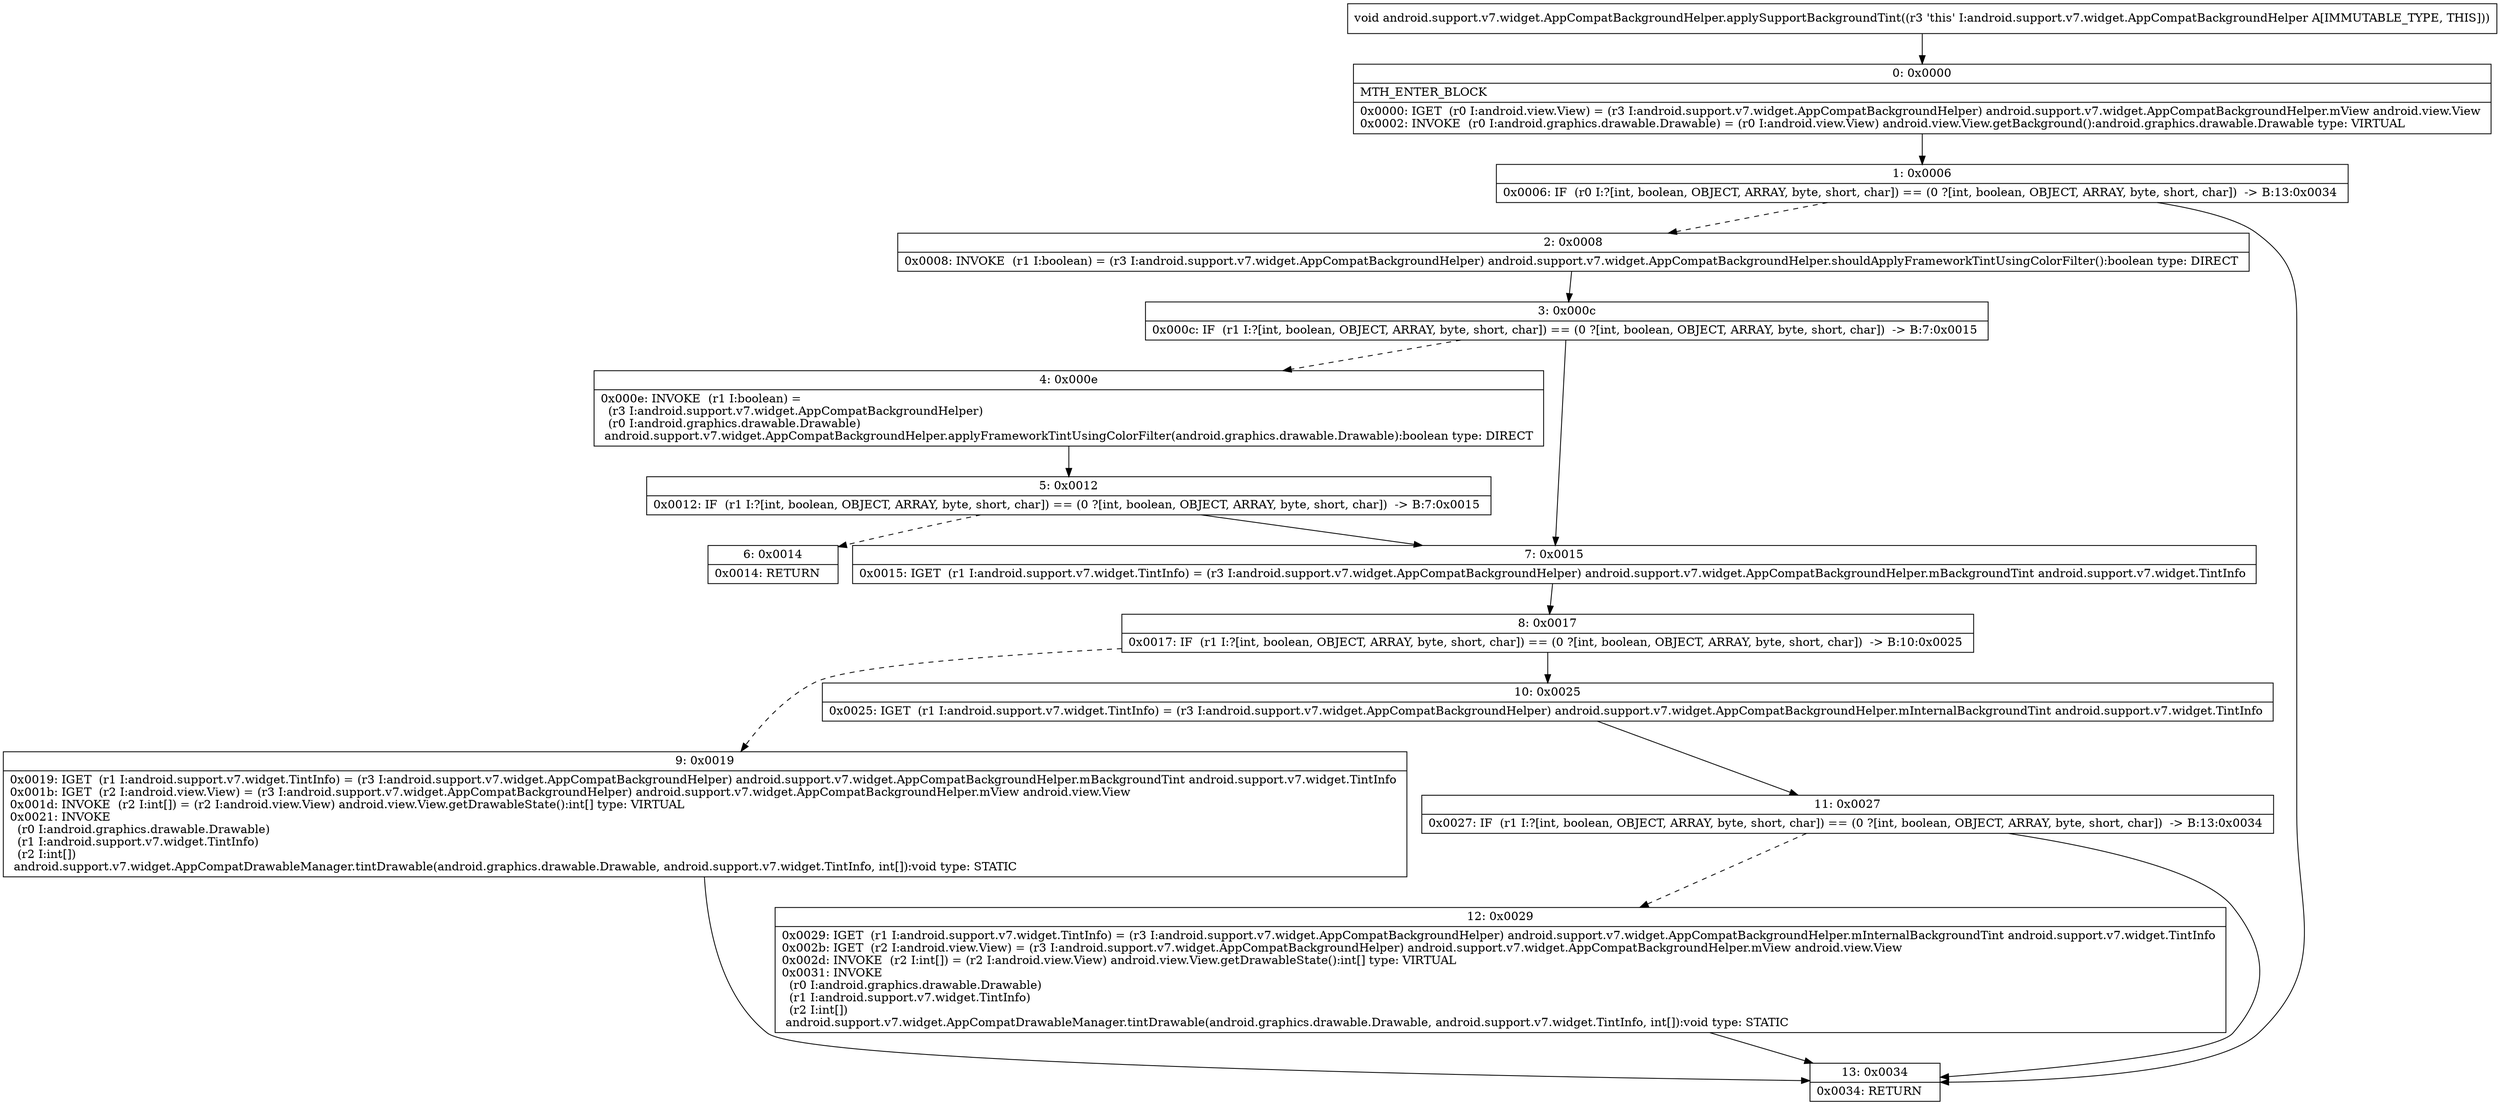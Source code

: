 digraph "CFG forandroid.support.v7.widget.AppCompatBackgroundHelper.applySupportBackgroundTint()V" {
Node_0 [shape=record,label="{0\:\ 0x0000|MTH_ENTER_BLOCK\l|0x0000: IGET  (r0 I:android.view.View) = (r3 I:android.support.v7.widget.AppCompatBackgroundHelper) android.support.v7.widget.AppCompatBackgroundHelper.mView android.view.View \l0x0002: INVOKE  (r0 I:android.graphics.drawable.Drawable) = (r0 I:android.view.View) android.view.View.getBackground():android.graphics.drawable.Drawable type: VIRTUAL \l}"];
Node_1 [shape=record,label="{1\:\ 0x0006|0x0006: IF  (r0 I:?[int, boolean, OBJECT, ARRAY, byte, short, char]) == (0 ?[int, boolean, OBJECT, ARRAY, byte, short, char])  \-\> B:13:0x0034 \l}"];
Node_2 [shape=record,label="{2\:\ 0x0008|0x0008: INVOKE  (r1 I:boolean) = (r3 I:android.support.v7.widget.AppCompatBackgroundHelper) android.support.v7.widget.AppCompatBackgroundHelper.shouldApplyFrameworkTintUsingColorFilter():boolean type: DIRECT \l}"];
Node_3 [shape=record,label="{3\:\ 0x000c|0x000c: IF  (r1 I:?[int, boolean, OBJECT, ARRAY, byte, short, char]) == (0 ?[int, boolean, OBJECT, ARRAY, byte, short, char])  \-\> B:7:0x0015 \l}"];
Node_4 [shape=record,label="{4\:\ 0x000e|0x000e: INVOKE  (r1 I:boolean) = \l  (r3 I:android.support.v7.widget.AppCompatBackgroundHelper)\l  (r0 I:android.graphics.drawable.Drawable)\l android.support.v7.widget.AppCompatBackgroundHelper.applyFrameworkTintUsingColorFilter(android.graphics.drawable.Drawable):boolean type: DIRECT \l}"];
Node_5 [shape=record,label="{5\:\ 0x0012|0x0012: IF  (r1 I:?[int, boolean, OBJECT, ARRAY, byte, short, char]) == (0 ?[int, boolean, OBJECT, ARRAY, byte, short, char])  \-\> B:7:0x0015 \l}"];
Node_6 [shape=record,label="{6\:\ 0x0014|0x0014: RETURN   \l}"];
Node_7 [shape=record,label="{7\:\ 0x0015|0x0015: IGET  (r1 I:android.support.v7.widget.TintInfo) = (r3 I:android.support.v7.widget.AppCompatBackgroundHelper) android.support.v7.widget.AppCompatBackgroundHelper.mBackgroundTint android.support.v7.widget.TintInfo \l}"];
Node_8 [shape=record,label="{8\:\ 0x0017|0x0017: IF  (r1 I:?[int, boolean, OBJECT, ARRAY, byte, short, char]) == (0 ?[int, boolean, OBJECT, ARRAY, byte, short, char])  \-\> B:10:0x0025 \l}"];
Node_9 [shape=record,label="{9\:\ 0x0019|0x0019: IGET  (r1 I:android.support.v7.widget.TintInfo) = (r3 I:android.support.v7.widget.AppCompatBackgroundHelper) android.support.v7.widget.AppCompatBackgroundHelper.mBackgroundTint android.support.v7.widget.TintInfo \l0x001b: IGET  (r2 I:android.view.View) = (r3 I:android.support.v7.widget.AppCompatBackgroundHelper) android.support.v7.widget.AppCompatBackgroundHelper.mView android.view.View \l0x001d: INVOKE  (r2 I:int[]) = (r2 I:android.view.View) android.view.View.getDrawableState():int[] type: VIRTUAL \l0x0021: INVOKE  \l  (r0 I:android.graphics.drawable.Drawable)\l  (r1 I:android.support.v7.widget.TintInfo)\l  (r2 I:int[])\l android.support.v7.widget.AppCompatDrawableManager.tintDrawable(android.graphics.drawable.Drawable, android.support.v7.widget.TintInfo, int[]):void type: STATIC \l}"];
Node_10 [shape=record,label="{10\:\ 0x0025|0x0025: IGET  (r1 I:android.support.v7.widget.TintInfo) = (r3 I:android.support.v7.widget.AppCompatBackgroundHelper) android.support.v7.widget.AppCompatBackgroundHelper.mInternalBackgroundTint android.support.v7.widget.TintInfo \l}"];
Node_11 [shape=record,label="{11\:\ 0x0027|0x0027: IF  (r1 I:?[int, boolean, OBJECT, ARRAY, byte, short, char]) == (0 ?[int, boolean, OBJECT, ARRAY, byte, short, char])  \-\> B:13:0x0034 \l}"];
Node_12 [shape=record,label="{12\:\ 0x0029|0x0029: IGET  (r1 I:android.support.v7.widget.TintInfo) = (r3 I:android.support.v7.widget.AppCompatBackgroundHelper) android.support.v7.widget.AppCompatBackgroundHelper.mInternalBackgroundTint android.support.v7.widget.TintInfo \l0x002b: IGET  (r2 I:android.view.View) = (r3 I:android.support.v7.widget.AppCompatBackgroundHelper) android.support.v7.widget.AppCompatBackgroundHelper.mView android.view.View \l0x002d: INVOKE  (r2 I:int[]) = (r2 I:android.view.View) android.view.View.getDrawableState():int[] type: VIRTUAL \l0x0031: INVOKE  \l  (r0 I:android.graphics.drawable.Drawable)\l  (r1 I:android.support.v7.widget.TintInfo)\l  (r2 I:int[])\l android.support.v7.widget.AppCompatDrawableManager.tintDrawable(android.graphics.drawable.Drawable, android.support.v7.widget.TintInfo, int[]):void type: STATIC \l}"];
Node_13 [shape=record,label="{13\:\ 0x0034|0x0034: RETURN   \l}"];
MethodNode[shape=record,label="{void android.support.v7.widget.AppCompatBackgroundHelper.applySupportBackgroundTint((r3 'this' I:android.support.v7.widget.AppCompatBackgroundHelper A[IMMUTABLE_TYPE, THIS])) }"];
MethodNode -> Node_0;
Node_0 -> Node_1;
Node_1 -> Node_2[style=dashed];
Node_1 -> Node_13;
Node_2 -> Node_3;
Node_3 -> Node_4[style=dashed];
Node_3 -> Node_7;
Node_4 -> Node_5;
Node_5 -> Node_6[style=dashed];
Node_5 -> Node_7;
Node_7 -> Node_8;
Node_8 -> Node_9[style=dashed];
Node_8 -> Node_10;
Node_9 -> Node_13;
Node_10 -> Node_11;
Node_11 -> Node_12[style=dashed];
Node_11 -> Node_13;
Node_12 -> Node_13;
}

